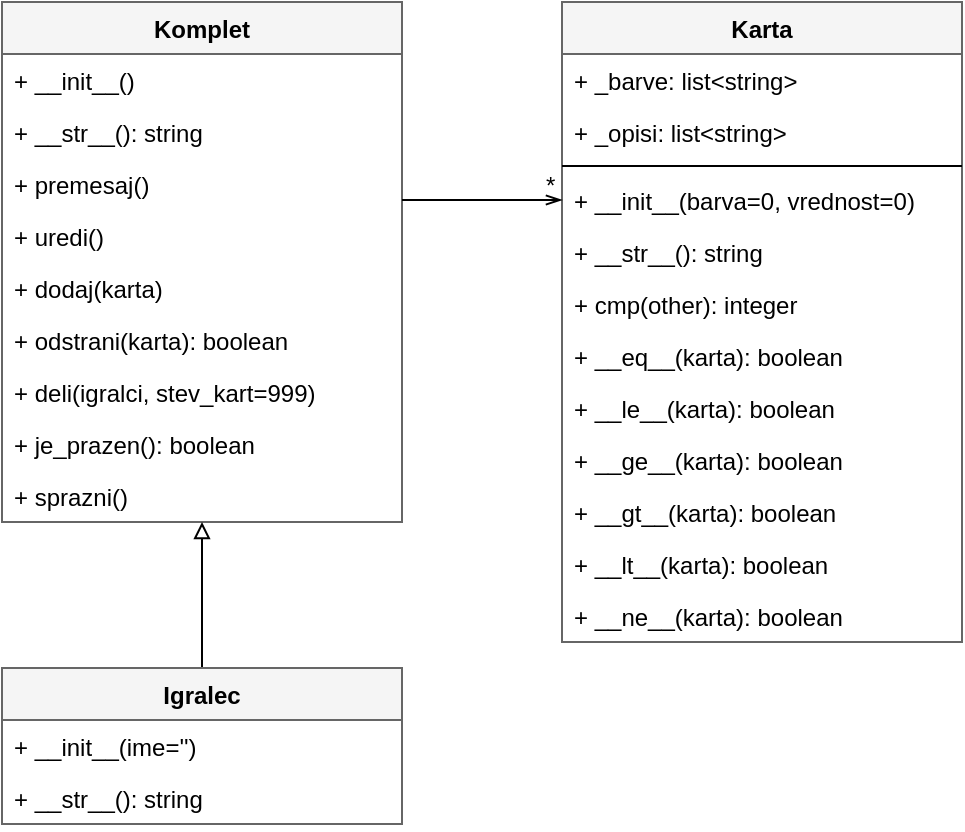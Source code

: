 <mxfile version="20.4.0" type="device"><diagram id="78db9b06-bf98-8286-bae7-678708536266" name="Page-1"><mxGraphModel dx="1038" dy="489" grid="1" gridSize="10" guides="1" tooltips="1" connect="1" arrows="1" fold="1" page="1" pageScale="1" pageWidth="827" pageHeight="1169" background="#ffffff" math="0" shadow="0"><root><mxCell id="0"/><mxCell id="1" parent="0"/><mxCell id="1a53b1b18ec1ce7c-42" value="" style="group" parent="1" vertex="1" connectable="0"><mxGeometry x="80" y="79" width="480" height="411" as="geometry"/></mxCell><mxCell id="1a53b1b18ec1ce7c-1" value="Komplet" style="swimlane;fontStyle=1;align=center;verticalAlign=top;childLayout=stackLayout;horizontal=1;startSize=26;horizontalStack=0;resizeParent=1;resizeParentMax=0;resizeLast=0;collapsible=1;marginBottom=0;swimlaneFillColor=#ffffff;fillColor=#f5f5f5;strokeColor=#666666;" parent="1a53b1b18ec1ce7c-42" vertex="1"><mxGeometry width="200" height="260" as="geometry"><mxRectangle x="160" y="140" width="80" height="26" as="alternateBounds"/></mxGeometry></mxCell><mxCell id="1a53b1b18ec1ce7c-4" value="+ __init__()" style="text;strokeColor=none;fillColor=none;align=left;verticalAlign=top;spacingLeft=4;spacingRight=4;overflow=hidden;rotatable=0;points=[[0,0.5],[1,0.5]];portConstraint=eastwest;" parent="1a53b1b18ec1ce7c-1" vertex="1"><mxGeometry y="26" width="200" height="26" as="geometry"/></mxCell><mxCell id="1a53b1b18ec1ce7c-5" value="+ __str__(): string" style="text;strokeColor=none;fillColor=none;align=left;verticalAlign=top;spacingLeft=4;spacingRight=4;overflow=hidden;rotatable=0;points=[[0,0.5],[1,0.5]];portConstraint=eastwest;" parent="1a53b1b18ec1ce7c-1" vertex="1"><mxGeometry y="52" width="200" height="26" as="geometry"/></mxCell><mxCell id="1a53b1b18ec1ce7c-6" value="+ premesaj()" style="text;strokeColor=none;fillColor=none;align=left;verticalAlign=top;spacingLeft=4;spacingRight=4;overflow=hidden;rotatable=0;points=[[0,0.5],[1,0.5]];portConstraint=eastwest;" parent="1a53b1b18ec1ce7c-1" vertex="1"><mxGeometry y="78" width="200" height="26" as="geometry"/></mxCell><mxCell id="1a53b1b18ec1ce7c-7" value="+ uredi()" style="text;strokeColor=none;fillColor=none;align=left;verticalAlign=top;spacingLeft=4;spacingRight=4;overflow=hidden;rotatable=0;points=[[0,0.5],[1,0.5]];portConstraint=eastwest;" parent="1a53b1b18ec1ce7c-1" vertex="1"><mxGeometry y="104" width="200" height="26" as="geometry"/></mxCell><mxCell id="1a53b1b18ec1ce7c-8" value="+ dodaj(karta)" style="text;strokeColor=none;fillColor=none;align=left;verticalAlign=top;spacingLeft=4;spacingRight=4;overflow=hidden;rotatable=0;points=[[0,0.5],[1,0.5]];portConstraint=eastwest;" parent="1a53b1b18ec1ce7c-1" vertex="1"><mxGeometry y="130" width="200" height="26" as="geometry"/></mxCell><mxCell id="1a53b1b18ec1ce7c-9" value="+ odstrani(karta): boolean" style="text;strokeColor=none;fillColor=none;align=left;verticalAlign=top;spacingLeft=4;spacingRight=4;overflow=hidden;rotatable=0;points=[[0,0.5],[1,0.5]];portConstraint=eastwest;" parent="1a53b1b18ec1ce7c-1" vertex="1"><mxGeometry y="156" width="200" height="26" as="geometry"/></mxCell><mxCell id="1a53b1b18ec1ce7c-10" value="+ deli(igralci, stev_kart=999)" style="text;strokeColor=none;fillColor=none;align=left;verticalAlign=top;spacingLeft=4;spacingRight=4;overflow=hidden;rotatable=0;points=[[0,0.5],[1,0.5]];portConstraint=eastwest;" parent="1a53b1b18ec1ce7c-1" vertex="1"><mxGeometry y="182" width="200" height="26" as="geometry"/></mxCell><mxCell id="1a53b1b18ec1ce7c-12" value="+ je_prazen(): boolean" style="text;strokeColor=none;fillColor=none;align=left;verticalAlign=top;spacingLeft=4;spacingRight=4;overflow=hidden;rotatable=0;points=[[0,0.5],[1,0.5]];portConstraint=eastwest;" parent="1a53b1b18ec1ce7c-1" vertex="1"><mxGeometry y="208" width="200" height="26" as="geometry"/></mxCell><mxCell id="1a53b1b18ec1ce7c-13" value="+ sprazni()" style="text;strokeColor=none;fillColor=none;align=left;verticalAlign=top;spacingLeft=4;spacingRight=4;overflow=hidden;rotatable=0;points=[[0,0.5],[1,0.5]];portConstraint=eastwest;" parent="1a53b1b18ec1ce7c-1" vertex="1"><mxGeometry y="234" width="200" height="26" as="geometry"/></mxCell><mxCell id="1a53b1b18ec1ce7c-14" value="Karta" style="swimlane;fontStyle=1;align=center;verticalAlign=top;childLayout=stackLayout;horizontal=1;startSize=26;horizontalStack=0;resizeParent=1;resizeParentMax=0;resizeLast=0;collapsible=1;marginBottom=0;swimlaneFillColor=#ffffff;fillColor=#f5f5f5;strokeColor=#666666;" parent="1a53b1b18ec1ce7c-42" vertex="1"><mxGeometry x="280" width="200" height="320" as="geometry"/></mxCell><mxCell id="1a53b1b18ec1ce7c-15" value="+ _barve: list&lt;string&gt;" style="text;strokeColor=none;fillColor=none;align=left;verticalAlign=top;spacingLeft=4;spacingRight=4;overflow=hidden;rotatable=0;points=[[0,0.5],[1,0.5]];portConstraint=eastwest;" parent="1a53b1b18ec1ce7c-14" vertex="1"><mxGeometry y="26" width="200" height="26" as="geometry"/></mxCell><mxCell id="1a53b1b18ec1ce7c-18" value="+ _opisi: list&lt;string&gt;" style="text;strokeColor=none;fillColor=none;align=left;verticalAlign=top;spacingLeft=4;spacingRight=4;overflow=hidden;rotatable=0;points=[[0,0.5],[1,0.5]];portConstraint=eastwest;" parent="1a53b1b18ec1ce7c-14" vertex="1"><mxGeometry y="52" width="200" height="26" as="geometry"/></mxCell><mxCell id="1a53b1b18ec1ce7c-16" value="" style="line;strokeWidth=1;fillColor=none;align=left;verticalAlign=middle;spacingTop=-1;spacingLeft=3;spacingRight=3;rotatable=0;labelPosition=right;points=[];portConstraint=eastwest;" parent="1a53b1b18ec1ce7c-14" vertex="1"><mxGeometry y="78" width="200" height="8" as="geometry"/></mxCell><mxCell id="1a53b1b18ec1ce7c-17" value="+ __init__(barva=0, vrednost=0)" style="text;strokeColor=none;fillColor=none;align=left;verticalAlign=top;spacingLeft=4;spacingRight=4;overflow=hidden;rotatable=0;points=[[0,0.5],[1,0.5]];portConstraint=eastwest;" parent="1a53b1b18ec1ce7c-14" vertex="1"><mxGeometry y="86" width="200" height="26" as="geometry"/></mxCell><mxCell id="1a53b1b18ec1ce7c-19" value="+ __str__(): string" style="text;strokeColor=none;fillColor=none;align=left;verticalAlign=top;spacingLeft=4;spacingRight=4;overflow=hidden;rotatable=0;points=[[0,0.5],[1,0.5]];portConstraint=eastwest;" parent="1a53b1b18ec1ce7c-14" vertex="1"><mxGeometry y="112" width="200" height="26" as="geometry"/></mxCell><mxCell id="1a53b1b18ec1ce7c-20" value="+ cmp(other): integer" style="text;strokeColor=none;fillColor=none;align=left;verticalAlign=top;spacingLeft=4;spacingRight=4;overflow=hidden;rotatable=0;points=[[0,0.5],[1,0.5]];portConstraint=eastwest;" parent="1a53b1b18ec1ce7c-14" vertex="1"><mxGeometry y="138" width="200" height="26" as="geometry"/></mxCell><mxCell id="1a53b1b18ec1ce7c-21" value="+ __eq__(karta): boolean" style="text;strokeColor=none;fillColor=none;align=left;verticalAlign=top;spacingLeft=4;spacingRight=4;overflow=hidden;rotatable=0;points=[[0,0.5],[1,0.5]];portConstraint=eastwest;" parent="1a53b1b18ec1ce7c-14" vertex="1"><mxGeometry y="164" width="200" height="26" as="geometry"/></mxCell><mxCell id="1a53b1b18ec1ce7c-22" value="+ __le__(karta): boolean" style="text;strokeColor=none;fillColor=none;align=left;verticalAlign=top;spacingLeft=4;spacingRight=4;overflow=hidden;rotatable=0;points=[[0,0.5],[1,0.5]];portConstraint=eastwest;" parent="1a53b1b18ec1ce7c-14" vertex="1"><mxGeometry y="190" width="200" height="26" as="geometry"/></mxCell><mxCell id="1a53b1b18ec1ce7c-23" value="+ __ge__(karta): boolean" style="text;strokeColor=none;fillColor=none;align=left;verticalAlign=top;spacingLeft=4;spacingRight=4;overflow=hidden;rotatable=0;points=[[0,0.5],[1,0.5]];portConstraint=eastwest;" parent="1a53b1b18ec1ce7c-14" vertex="1"><mxGeometry y="216" width="200" height="26" as="geometry"/></mxCell><mxCell id="1a53b1b18ec1ce7c-24" value="+ __gt__(karta): boolean" style="text;strokeColor=none;fillColor=none;align=left;verticalAlign=top;spacingLeft=4;spacingRight=4;overflow=hidden;rotatable=0;points=[[0,0.5],[1,0.5]];portConstraint=eastwest;" parent="1a53b1b18ec1ce7c-14" vertex="1"><mxGeometry y="242" width="200" height="26" as="geometry"/></mxCell><mxCell id="1a53b1b18ec1ce7c-25" value="+ __lt__(karta): boolean" style="text;strokeColor=none;fillColor=none;align=left;verticalAlign=top;spacingLeft=4;spacingRight=4;overflow=hidden;rotatable=0;points=[[0,0.5],[1,0.5]];portConstraint=eastwest;" parent="1a53b1b18ec1ce7c-14" vertex="1"><mxGeometry y="268" width="200" height="26" as="geometry"/></mxCell><mxCell id="1a53b1b18ec1ce7c-26" value="+ __ne__(karta): boolean" style="text;strokeColor=none;fillColor=none;align=left;verticalAlign=top;spacingLeft=4;spacingRight=4;overflow=hidden;rotatable=0;points=[[0,0.5],[1,0.5]];portConstraint=eastwest;" parent="1a53b1b18ec1ce7c-14" vertex="1"><mxGeometry y="294" width="200" height="26" as="geometry"/></mxCell><mxCell id="1a53b1b18ec1ce7c-38" style="edgeStyle=orthogonalEdgeStyle;rounded=0;html=1;exitX=0.5;exitY=0;jettySize=auto;orthogonalLoop=1;endArrow=block;endFill=0;" parent="1a53b1b18ec1ce7c-42" source="1a53b1b18ec1ce7c-32" edge="1"><mxGeometry relative="1" as="geometry"><mxPoint x="100" y="260" as="targetPoint"/><Array as="points"><mxPoint x="100" y="290"/><mxPoint x="100" y="290"/></Array></mxGeometry></mxCell><mxCell id="1a53b1b18ec1ce7c-32" value="Igralec" style="swimlane;fontStyle=1;align=center;verticalAlign=top;childLayout=stackLayout;horizontal=1;startSize=26;horizontalStack=0;resizeParent=1;resizeParentMax=0;resizeLast=0;collapsible=1;marginBottom=0;swimlaneFillColor=#ffffff;fillColor=#f5f5f5;strokeColor=#666666;" parent="1a53b1b18ec1ce7c-42" vertex="1"><mxGeometry y="333" width="200" height="78" as="geometry"/></mxCell><mxCell id="1a53b1b18ec1ce7c-35" value="+ __init__(ime='')" style="text;strokeColor=none;fillColor=none;align=left;verticalAlign=top;spacingLeft=4;spacingRight=4;overflow=hidden;rotatable=0;points=[[0,0.5],[1,0.5]];portConstraint=eastwest;" parent="1a53b1b18ec1ce7c-32" vertex="1"><mxGeometry y="26" width="200" height="26" as="geometry"/></mxCell><mxCell id="1a53b1b18ec1ce7c-36" value="+ __str__(): string" style="text;strokeColor=none;fillColor=none;align=left;verticalAlign=top;spacingLeft=4;spacingRight=4;overflow=hidden;rotatable=0;points=[[0,0.5],[1,0.5]];portConstraint=eastwest;" parent="1a53b1b18ec1ce7c-32" vertex="1"><mxGeometry y="52" width="200" height="26" as="geometry"/></mxCell><mxCell id="1a53b1b18ec1ce7c-40" value="" style="endArrow=openThin;html=1;entryX=0;entryY=0.5;endFill=0;" parent="1a53b1b18ec1ce7c-42" target="1a53b1b18ec1ce7c-17" edge="1"><mxGeometry width="50" height="50" relative="1" as="geometry"><mxPoint x="200" y="99" as="sourcePoint"/><mxPoint x="260" y="70" as="targetPoint"/></mxGeometry></mxCell><mxCell id="1a53b1b18ec1ce7c-41" value="&lt;div style=&quot;text-align: right&quot;&gt;&lt;span&gt;*&lt;/span&gt;&lt;/div&gt;" style="text;html=1;resizable=0;points=[];autosize=1;align=left;verticalAlign=top;spacingTop=-4;" parent="1a53b1b18ec1ce7c-42" vertex="1"><mxGeometry x="270" y="82" width="20" height="20" as="geometry"/></mxCell></root></mxGraphModel></diagram></mxfile>